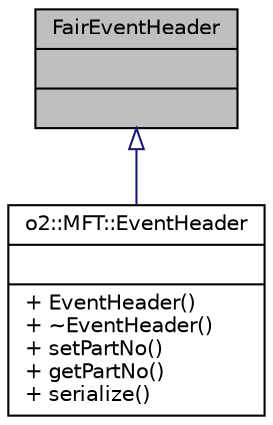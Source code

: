 digraph "FairEventHeader"
{
 // INTERACTIVE_SVG=YES
  bgcolor="transparent";
  edge [fontname="Helvetica",fontsize="10",labelfontname="Helvetica",labelfontsize="10"];
  node [fontname="Helvetica",fontsize="10",shape=record];
  Node1 [label="{FairEventHeader\n||}",height=0.2,width=0.4,color="black", fillcolor="grey75", style="filled" fontcolor="black"];
  Node1 -> Node2 [dir="back",color="midnightblue",fontsize="10",style="solid",arrowtail="onormal",fontname="Helvetica"];
  Node2 [label="{o2::MFT::EventHeader\n||+ EventHeader()\l+ ~EventHeader()\l+ setPartNo()\l+ getPartNo()\l+ serialize()\l}",height=0.2,width=0.4,color="black",URL="$d6/d1f/classo2_1_1MFT_1_1EventHeader.html"];
}
